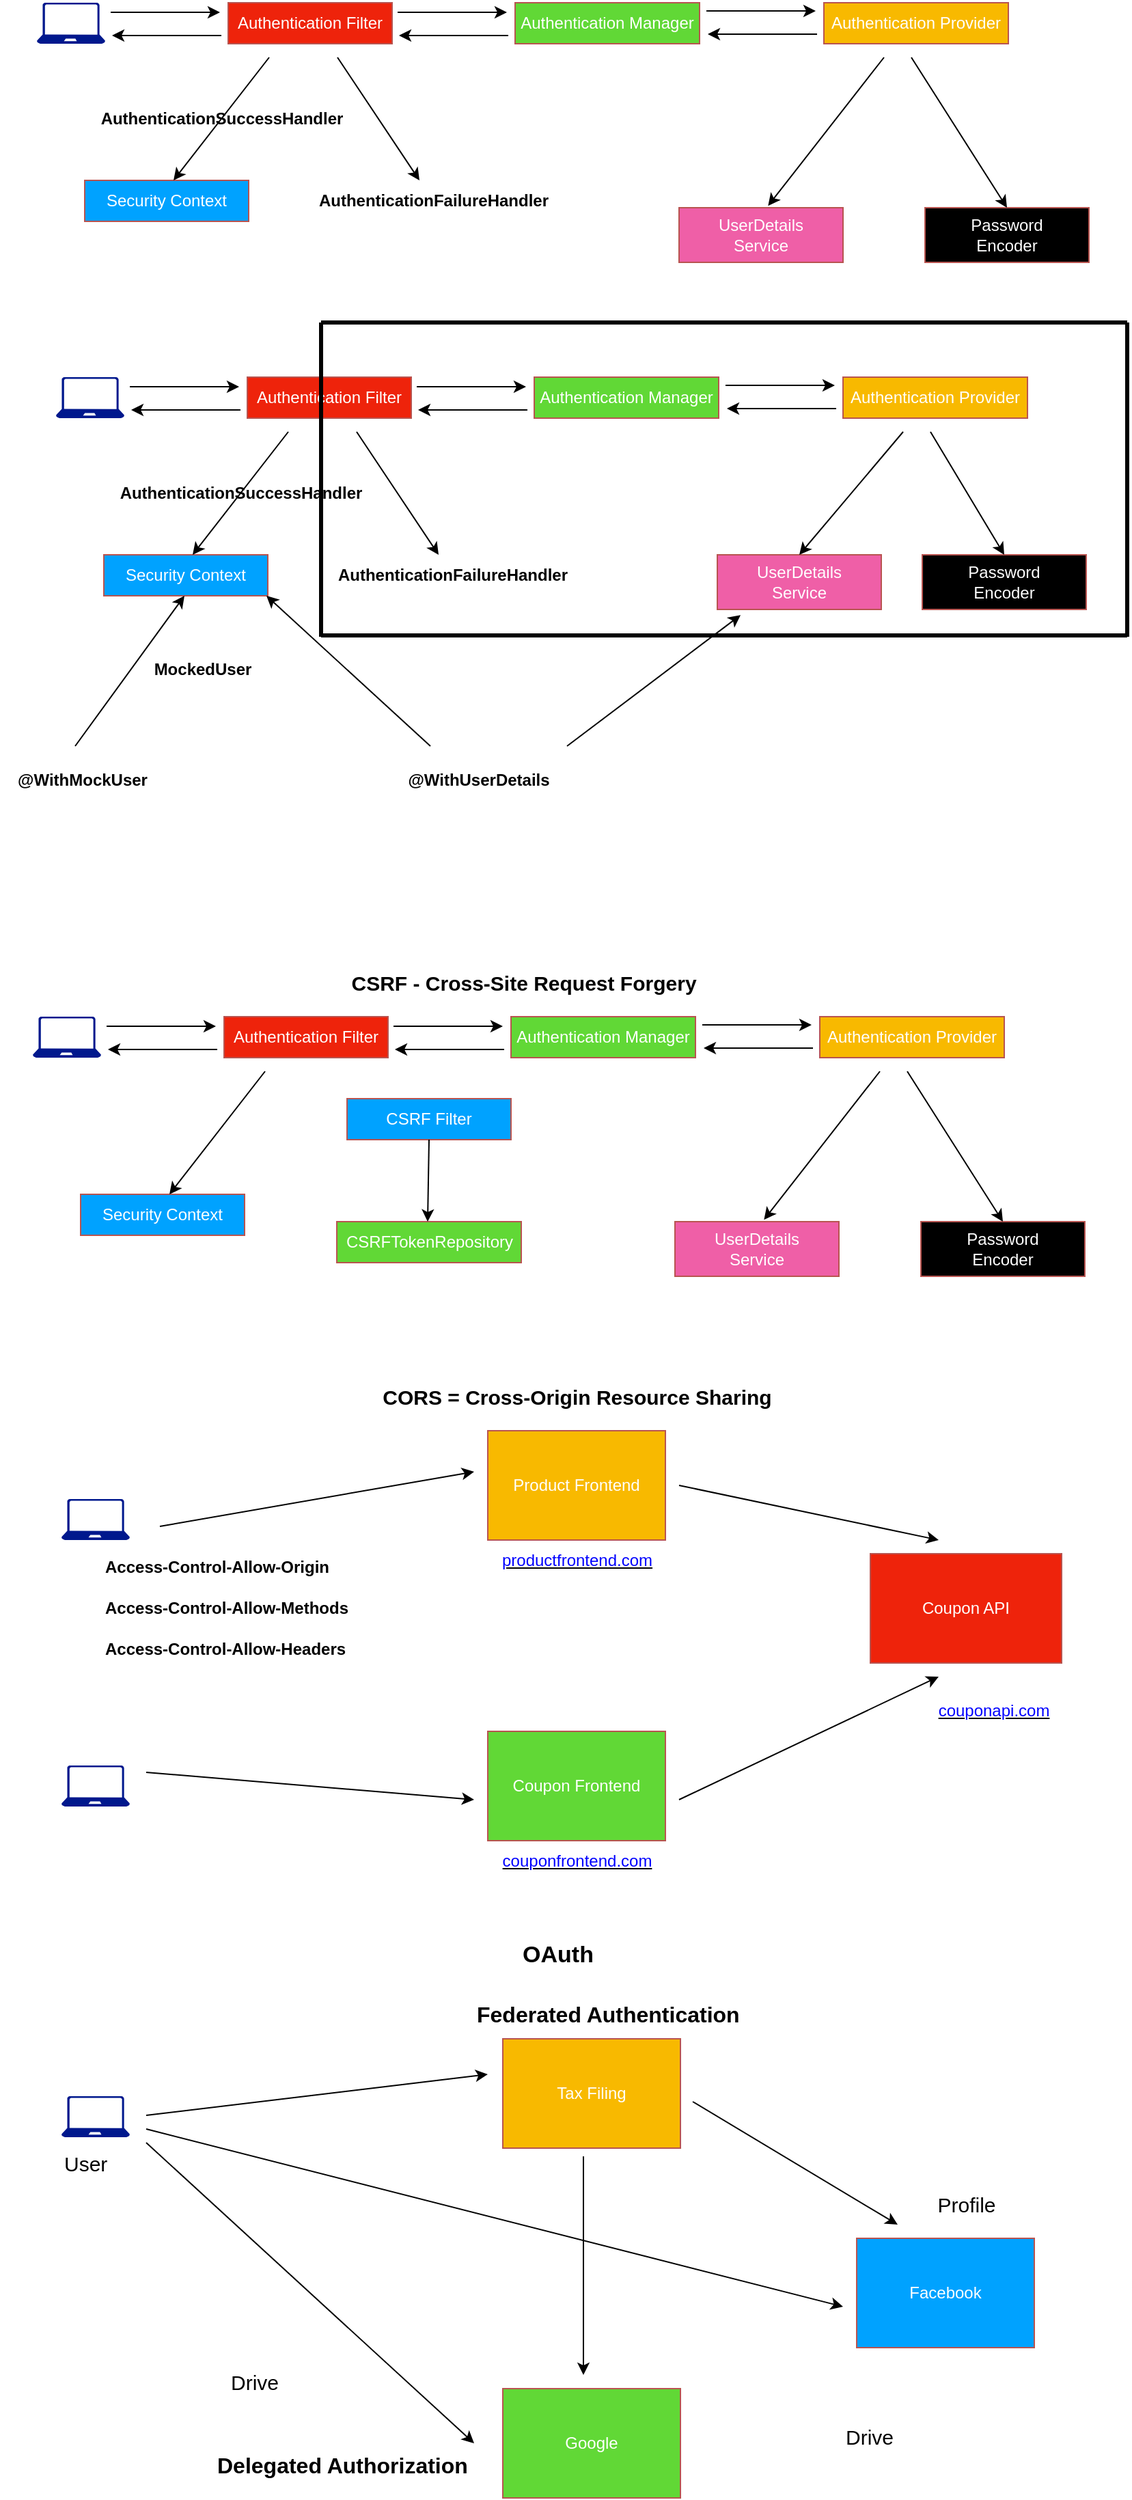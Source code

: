 <mxfile version="26.0.6">
  <diagram name="Page-1" id="qGHYASbo4h0j2s2UQ7R0">
    <mxGraphModel dx="1434" dy="754" grid="1" gridSize="10" guides="1" tooltips="1" connect="1" arrows="1" fold="1" page="1" pageScale="1" pageWidth="850" pageHeight="1100" math="0" shadow="0">
      <root>
        <mxCell id="0" />
        <mxCell id="1" parent="0" />
        <mxCell id="poNLRYJRRaV39XPfBlz4-1" value="" style="group" parent="1" vertex="1" connectable="0">
          <mxGeometry x="40" y="53" width="770" height="190" as="geometry" />
        </mxCell>
        <mxCell id="aeV8_uj1eHOTyjAemC0K-2" value="" style="sketch=0;aspect=fixed;pointerEvents=1;shadow=0;dashed=0;html=1;strokeColor=none;labelPosition=center;verticalLabelPosition=bottom;verticalAlign=top;align=center;fillColor=#00188D;shape=mxgraph.azure.laptop" parent="poNLRYJRRaV39XPfBlz4-1" vertex="1">
          <mxGeometry width="50" height="30" as="geometry" />
        </mxCell>
        <mxCell id="aeV8_uj1eHOTyjAemC0K-3" value="Authentication Filter" style="rounded=0;whiteSpace=wrap;html=1;fillColor=#EE230B;strokeColor=#b85450;fontColor=#FFFFFF;" parent="poNLRYJRRaV39XPfBlz4-1" vertex="1">
          <mxGeometry x="140" width="120" height="30" as="geometry" />
        </mxCell>
        <mxCell id="aeV8_uj1eHOTyjAemC0K-4" value="Authentication Manager" style="rounded=0;whiteSpace=wrap;html=1;fillColor=#61D836;strokeColor=#b85450;fontColor=#FFFFFF;" parent="poNLRYJRRaV39XPfBlz4-1" vertex="1">
          <mxGeometry x="350" width="135" height="30" as="geometry" />
        </mxCell>
        <mxCell id="aeV8_uj1eHOTyjAemC0K-5" value="Authentication Provider" style="rounded=0;whiteSpace=wrap;html=1;fillColor=#F8B900;strokeColor=#b85450;fontColor=#FFFFFF;" parent="poNLRYJRRaV39XPfBlz4-1" vertex="1">
          <mxGeometry x="576" width="135" height="30" as="geometry" />
        </mxCell>
        <mxCell id="aeV8_uj1eHOTyjAemC0K-7" value="Security Context" style="rounded=0;whiteSpace=wrap;html=1;fillColor=#00A2FF;strokeColor=#b85450;fontColor=#FFFFFF;" parent="poNLRYJRRaV39XPfBlz4-1" vertex="1">
          <mxGeometry x="35" y="130" width="120" height="30" as="geometry" />
        </mxCell>
        <mxCell id="aeV8_uj1eHOTyjAemC0K-8" value="&lt;b&gt;AuthenticationFailureHandler&lt;/b&gt;" style="text;html=1;align=center;verticalAlign=middle;resizable=0;points=[];autosize=1;strokeColor=none;fillColor=none;" parent="poNLRYJRRaV39XPfBlz4-1" vertex="1">
          <mxGeometry x="195" y="130" width="190" height="30" as="geometry" />
        </mxCell>
        <mxCell id="aeV8_uj1eHOTyjAemC0K-9" value="UserDetails&lt;div&gt;Service&lt;/div&gt;" style="rounded=0;whiteSpace=wrap;html=1;fillColor=#EF5FA7;strokeColor=#b85450;fontColor=#FFFFFF;" parent="poNLRYJRRaV39XPfBlz4-1" vertex="1">
          <mxGeometry x="470" y="150" width="120" height="40" as="geometry" />
        </mxCell>
        <mxCell id="aeV8_uj1eHOTyjAemC0K-10" value="Password&lt;div&gt;Encoder&lt;/div&gt;" style="rounded=0;whiteSpace=wrap;html=1;fillColor=#000000;strokeColor=#b85450;fontColor=#FFFFFF;" parent="poNLRYJRRaV39XPfBlz4-1" vertex="1">
          <mxGeometry x="650" y="150" width="120" height="40" as="geometry" />
        </mxCell>
        <mxCell id="aeV8_uj1eHOTyjAemC0K-11" value="" style="endArrow=classic;html=1;rounded=0;" parent="poNLRYJRRaV39XPfBlz4-1" edge="1">
          <mxGeometry width="50" height="50" relative="1" as="geometry">
            <mxPoint x="170" y="40" as="sourcePoint" />
            <mxPoint x="100" y="130" as="targetPoint" />
          </mxGeometry>
        </mxCell>
        <mxCell id="aeV8_uj1eHOTyjAemC0K-12" value="" style="endArrow=classic;html=1;rounded=0;" parent="poNLRYJRRaV39XPfBlz4-1" edge="1">
          <mxGeometry width="50" height="50" relative="1" as="geometry">
            <mxPoint x="220" y="40" as="sourcePoint" />
            <mxPoint x="280" y="130" as="targetPoint" />
          </mxGeometry>
        </mxCell>
        <mxCell id="aeV8_uj1eHOTyjAemC0K-13" value="" style="endArrow=classic;html=1;rounded=0;entryX=0.543;entryY=-0.034;entryDx=0;entryDy=0;entryPerimeter=0;" parent="poNLRYJRRaV39XPfBlz4-1" target="aeV8_uj1eHOTyjAemC0K-9" edge="1">
          <mxGeometry width="50" height="50" relative="1" as="geometry">
            <mxPoint x="620" y="40" as="sourcePoint" />
            <mxPoint x="420" y="170" as="targetPoint" />
          </mxGeometry>
        </mxCell>
        <mxCell id="aeV8_uj1eHOTyjAemC0K-14" value="" style="endArrow=classic;html=1;rounded=0;entryX=0.5;entryY=0;entryDx=0;entryDy=0;" parent="poNLRYJRRaV39XPfBlz4-1" target="aeV8_uj1eHOTyjAemC0K-10" edge="1">
          <mxGeometry width="50" height="50" relative="1" as="geometry">
            <mxPoint x="640" y="40" as="sourcePoint" />
            <mxPoint x="420" y="170" as="targetPoint" />
          </mxGeometry>
        </mxCell>
        <mxCell id="aeV8_uj1eHOTyjAemC0K-15" value="" style="endArrow=classic;html=1;rounded=0;" parent="poNLRYJRRaV39XPfBlz4-1" edge="1">
          <mxGeometry width="50" height="50" relative="1" as="geometry">
            <mxPoint x="54" y="7" as="sourcePoint" />
            <mxPoint x="134" y="7" as="targetPoint" />
          </mxGeometry>
        </mxCell>
        <mxCell id="aeV8_uj1eHOTyjAemC0K-16" value="" style="endArrow=classic;html=1;rounded=0;" parent="poNLRYJRRaV39XPfBlz4-1" edge="1">
          <mxGeometry width="50" height="50" relative="1" as="geometry">
            <mxPoint x="135" y="24" as="sourcePoint" />
            <mxPoint x="55" y="24" as="targetPoint" />
          </mxGeometry>
        </mxCell>
        <mxCell id="aeV8_uj1eHOTyjAemC0K-17" value="" style="endArrow=classic;html=1;rounded=0;" parent="poNLRYJRRaV39XPfBlz4-1" edge="1">
          <mxGeometry width="50" height="50" relative="1" as="geometry">
            <mxPoint x="264" y="7" as="sourcePoint" />
            <mxPoint x="344" y="7" as="targetPoint" />
          </mxGeometry>
        </mxCell>
        <mxCell id="aeV8_uj1eHOTyjAemC0K-18" value="" style="endArrow=classic;html=1;rounded=0;" parent="poNLRYJRRaV39XPfBlz4-1" edge="1">
          <mxGeometry width="50" height="50" relative="1" as="geometry">
            <mxPoint x="345" y="24" as="sourcePoint" />
            <mxPoint x="265" y="24" as="targetPoint" />
          </mxGeometry>
        </mxCell>
        <mxCell id="aeV8_uj1eHOTyjAemC0K-19" value="" style="endArrow=classic;html=1;rounded=0;" parent="poNLRYJRRaV39XPfBlz4-1" edge="1">
          <mxGeometry width="50" height="50" relative="1" as="geometry">
            <mxPoint x="490" y="6" as="sourcePoint" />
            <mxPoint x="570" y="6" as="targetPoint" />
          </mxGeometry>
        </mxCell>
        <mxCell id="aeV8_uj1eHOTyjAemC0K-20" value="" style="endArrow=classic;html=1;rounded=0;" parent="poNLRYJRRaV39XPfBlz4-1" edge="1">
          <mxGeometry width="50" height="50" relative="1" as="geometry">
            <mxPoint x="571" y="23" as="sourcePoint" />
            <mxPoint x="491" y="23" as="targetPoint" />
          </mxGeometry>
        </mxCell>
        <mxCell id="aeV8_uj1eHOTyjAemC0K-21" value="&lt;b&gt;AuthenticationSuccessHandler&lt;/b&gt;" style="text;html=1;align=center;verticalAlign=middle;resizable=0;points=[];autosize=1;strokeColor=none;fillColor=none;" parent="poNLRYJRRaV39XPfBlz4-1" vertex="1">
          <mxGeometry x="35" y="70" width="200" height="30" as="geometry" />
        </mxCell>
        <mxCell id="KCbasqvIXfaa04AeeiHE-1" value="" style="group" parent="1" vertex="1" connectable="0">
          <mxGeometry x="37" y="795" width="770" height="190" as="geometry" />
        </mxCell>
        <mxCell id="KCbasqvIXfaa04AeeiHE-2" value="" style="sketch=0;aspect=fixed;pointerEvents=1;shadow=0;dashed=0;html=1;strokeColor=none;labelPosition=center;verticalLabelPosition=bottom;verticalAlign=top;align=center;fillColor=#00188D;shape=mxgraph.azure.laptop" parent="KCbasqvIXfaa04AeeiHE-1" vertex="1">
          <mxGeometry width="50" height="30" as="geometry" />
        </mxCell>
        <mxCell id="KCbasqvIXfaa04AeeiHE-3" value="Authentication Filter" style="rounded=0;whiteSpace=wrap;html=1;fillColor=#EE230B;strokeColor=#b85450;fontColor=#FFFFFF;" parent="KCbasqvIXfaa04AeeiHE-1" vertex="1">
          <mxGeometry x="140" width="120" height="30" as="geometry" />
        </mxCell>
        <mxCell id="KCbasqvIXfaa04AeeiHE-4" value="Authentication Manager" style="rounded=0;whiteSpace=wrap;html=1;fillColor=#61D836;strokeColor=#b85450;fontColor=#FFFFFF;" parent="KCbasqvIXfaa04AeeiHE-1" vertex="1">
          <mxGeometry x="350" width="135" height="30" as="geometry" />
        </mxCell>
        <mxCell id="KCbasqvIXfaa04AeeiHE-5" value="Authentication Provider" style="rounded=0;whiteSpace=wrap;html=1;fillColor=#F8B900;strokeColor=#b85450;fontColor=#FFFFFF;" parent="KCbasqvIXfaa04AeeiHE-1" vertex="1">
          <mxGeometry x="576" width="135" height="30" as="geometry" />
        </mxCell>
        <mxCell id="KCbasqvIXfaa04AeeiHE-6" value="Security Context" style="rounded=0;whiteSpace=wrap;html=1;fillColor=#00A2FF;strokeColor=#b85450;fontColor=#FFFFFF;" parent="KCbasqvIXfaa04AeeiHE-1" vertex="1">
          <mxGeometry x="35" y="130" width="120" height="30" as="geometry" />
        </mxCell>
        <mxCell id="KCbasqvIXfaa04AeeiHE-8" value="UserDetails&lt;div&gt;Service&lt;/div&gt;" style="rounded=0;whiteSpace=wrap;html=1;fillColor=#EF5FA7;strokeColor=#b85450;fontColor=#FFFFFF;" parent="KCbasqvIXfaa04AeeiHE-1" vertex="1">
          <mxGeometry x="470" y="150" width="120" height="40" as="geometry" />
        </mxCell>
        <mxCell id="KCbasqvIXfaa04AeeiHE-9" value="Password&lt;div&gt;Encoder&lt;/div&gt;" style="rounded=0;whiteSpace=wrap;html=1;fillColor=#000000;strokeColor=#b85450;fontColor=#FFFFFF;" parent="KCbasqvIXfaa04AeeiHE-1" vertex="1">
          <mxGeometry x="650" y="150" width="120" height="40" as="geometry" />
        </mxCell>
        <mxCell id="KCbasqvIXfaa04AeeiHE-10" value="" style="endArrow=classic;html=1;rounded=0;" parent="KCbasqvIXfaa04AeeiHE-1" edge="1">
          <mxGeometry width="50" height="50" relative="1" as="geometry">
            <mxPoint x="170" y="40" as="sourcePoint" />
            <mxPoint x="100" y="130" as="targetPoint" />
          </mxGeometry>
        </mxCell>
        <mxCell id="KCbasqvIXfaa04AeeiHE-12" value="" style="endArrow=classic;html=1;rounded=0;entryX=0.543;entryY=-0.034;entryDx=0;entryDy=0;entryPerimeter=0;" parent="KCbasqvIXfaa04AeeiHE-1" target="KCbasqvIXfaa04AeeiHE-8" edge="1">
          <mxGeometry width="50" height="50" relative="1" as="geometry">
            <mxPoint x="620" y="40" as="sourcePoint" />
            <mxPoint x="420" y="170" as="targetPoint" />
          </mxGeometry>
        </mxCell>
        <mxCell id="KCbasqvIXfaa04AeeiHE-13" value="" style="endArrow=classic;html=1;rounded=0;entryX=0.5;entryY=0;entryDx=0;entryDy=0;" parent="KCbasqvIXfaa04AeeiHE-1" target="KCbasqvIXfaa04AeeiHE-9" edge="1">
          <mxGeometry width="50" height="50" relative="1" as="geometry">
            <mxPoint x="640" y="40" as="sourcePoint" />
            <mxPoint x="420" y="170" as="targetPoint" />
          </mxGeometry>
        </mxCell>
        <mxCell id="KCbasqvIXfaa04AeeiHE-14" value="" style="endArrow=classic;html=1;rounded=0;" parent="KCbasqvIXfaa04AeeiHE-1" edge="1">
          <mxGeometry width="50" height="50" relative="1" as="geometry">
            <mxPoint x="54" y="7" as="sourcePoint" />
            <mxPoint x="134" y="7" as="targetPoint" />
          </mxGeometry>
        </mxCell>
        <mxCell id="KCbasqvIXfaa04AeeiHE-15" value="" style="endArrow=classic;html=1;rounded=0;" parent="KCbasqvIXfaa04AeeiHE-1" edge="1">
          <mxGeometry width="50" height="50" relative="1" as="geometry">
            <mxPoint x="135" y="24" as="sourcePoint" />
            <mxPoint x="55" y="24" as="targetPoint" />
          </mxGeometry>
        </mxCell>
        <mxCell id="KCbasqvIXfaa04AeeiHE-16" value="" style="endArrow=classic;html=1;rounded=0;" parent="KCbasqvIXfaa04AeeiHE-1" edge="1">
          <mxGeometry width="50" height="50" relative="1" as="geometry">
            <mxPoint x="264" y="7" as="sourcePoint" />
            <mxPoint x="344" y="7" as="targetPoint" />
          </mxGeometry>
        </mxCell>
        <mxCell id="KCbasqvIXfaa04AeeiHE-17" value="" style="endArrow=classic;html=1;rounded=0;" parent="KCbasqvIXfaa04AeeiHE-1" edge="1">
          <mxGeometry width="50" height="50" relative="1" as="geometry">
            <mxPoint x="345" y="24" as="sourcePoint" />
            <mxPoint x="265" y="24" as="targetPoint" />
          </mxGeometry>
        </mxCell>
        <mxCell id="KCbasqvIXfaa04AeeiHE-18" value="" style="endArrow=classic;html=1;rounded=0;" parent="KCbasqvIXfaa04AeeiHE-1" edge="1">
          <mxGeometry width="50" height="50" relative="1" as="geometry">
            <mxPoint x="490" y="6" as="sourcePoint" />
            <mxPoint x="570" y="6" as="targetPoint" />
          </mxGeometry>
        </mxCell>
        <mxCell id="KCbasqvIXfaa04AeeiHE-19" value="" style="endArrow=classic;html=1;rounded=0;" parent="KCbasqvIXfaa04AeeiHE-1" edge="1">
          <mxGeometry width="50" height="50" relative="1" as="geometry">
            <mxPoint x="571" y="23" as="sourcePoint" />
            <mxPoint x="491" y="23" as="targetPoint" />
          </mxGeometry>
        </mxCell>
        <mxCell id="KCbasqvIXfaa04AeeiHE-21" value="CSRF Filter" style="rounded=0;whiteSpace=wrap;html=1;fillColor=#00A2FF;strokeColor=#b85450;fontColor=#FFFFFF;" parent="KCbasqvIXfaa04AeeiHE-1" vertex="1">
          <mxGeometry x="230" y="60" width="120" height="30" as="geometry" />
        </mxCell>
        <mxCell id="KCbasqvIXfaa04AeeiHE-22" value="CSRFTokenRepository" style="rounded=0;whiteSpace=wrap;html=1;fillColor=#61D836;strokeColor=#b85450;fontColor=#FFFFFF;" parent="KCbasqvIXfaa04AeeiHE-1" vertex="1">
          <mxGeometry x="222.5" y="150" width="135" height="30" as="geometry" />
        </mxCell>
        <mxCell id="KCbasqvIXfaa04AeeiHE-23" value="" style="endArrow=classic;html=1;rounded=0;exitX=0.5;exitY=1;exitDx=0;exitDy=0;" parent="KCbasqvIXfaa04AeeiHE-1" source="KCbasqvIXfaa04AeeiHE-21" edge="1">
          <mxGeometry width="50" height="50" relative="1" as="geometry">
            <mxPoint x="289" y="110" as="sourcePoint" />
            <mxPoint x="289" y="150" as="targetPoint" />
          </mxGeometry>
        </mxCell>
        <mxCell id="KCbasqvIXfaa04AeeiHE-26" value="&lt;b&gt;&lt;font style=&quot;font-size: 15px;&quot;&gt;CORS = Cross-Origin Resource Sharing&lt;/font&gt;&lt;/b&gt;" style="text;html=1;align=center;verticalAlign=middle;resizable=0;points=[];autosize=1;strokeColor=none;fillColor=none;" parent="1" vertex="1">
          <mxGeometry x="280" y="1058" width="310" height="30" as="geometry" />
        </mxCell>
        <mxCell id="KCbasqvIXfaa04AeeiHE-32" value="&lt;u&gt;&lt;font color=&quot;#0000ff&quot;&gt;couponfrontend.com&lt;/font&gt;&lt;/u&gt;" style="text;html=1;align=center;verticalAlign=middle;resizable=0;points=[];autosize=1;strokeColor=none;fillColor=none;" parent="1" vertex="1">
          <mxGeometry x="370" y="1398" width="130" height="30" as="geometry" />
        </mxCell>
        <mxCell id="KCbasqvIXfaa04AeeiHE-42" value="&lt;font style=&quot;font-size: 15px;&quot;&gt;&lt;b&gt;CSRF - Cross-Site Request Forgery&lt;/b&gt;&lt;/font&gt;" style="text;html=1;align=center;verticalAlign=middle;resizable=0;points=[];autosize=1;strokeColor=none;fillColor=none;" parent="1" vertex="1">
          <mxGeometry x="256" y="755" width="280" height="30" as="geometry" />
        </mxCell>
        <mxCell id="L0lIHW6_7-lsRlVvseEU-1" value="&lt;b&gt;&lt;font style=&quot;font-size: 17px;&quot;&gt;OAuth&lt;/font&gt;&lt;/b&gt;" style="text;html=1;align=center;verticalAlign=middle;resizable=0;points=[];autosize=1;strokeColor=none;fillColor=none;" parent="1" vertex="1">
          <mxGeometry x="381" y="1467" width="80" height="30" as="geometry" />
        </mxCell>
        <mxCell id="L0lIHW6_7-lsRlVvseEU-15" value="&lt;font style=&quot;font-size: 16px;&quot;&gt;&lt;b&gt;Federated Authentication&lt;/b&gt;&lt;/font&gt;" style="text;whiteSpace=wrap;html=1;" parent="1" vertex="1">
          <mxGeometry x="360" y="1509" width="210" height="30" as="geometry" />
        </mxCell>
        <mxCell id="SO6boBuOTi9O-m2DSPjr-1" value="" style="group" parent="1" vertex="1" connectable="0">
          <mxGeometry x="13" y="287" width="825" height="350" as="geometry" />
        </mxCell>
        <mxCell id="aeV8_uj1eHOTyjAemC0K-42" value="" style="group" parent="SO6boBuOTi9O-m2DSPjr-1" vertex="1" connectable="0">
          <mxGeometry x="41" y="40" width="770" height="190" as="geometry" />
        </mxCell>
        <mxCell id="aeV8_uj1eHOTyjAemC0K-22" value="" style="sketch=0;aspect=fixed;pointerEvents=1;shadow=0;dashed=0;html=1;strokeColor=none;labelPosition=center;verticalLabelPosition=bottom;verticalAlign=top;align=center;fillColor=#00188D;shape=mxgraph.azure.laptop" parent="aeV8_uj1eHOTyjAemC0K-42" vertex="1">
          <mxGeometry width="50" height="30" as="geometry" />
        </mxCell>
        <mxCell id="aeV8_uj1eHOTyjAemC0K-23" value="Authentication Filter" style="rounded=0;whiteSpace=wrap;html=1;fillColor=#EE230B;strokeColor=#b85450;fontColor=#FFFFFF;" parent="aeV8_uj1eHOTyjAemC0K-42" vertex="1">
          <mxGeometry x="140" width="120" height="30" as="geometry" />
        </mxCell>
        <mxCell id="aeV8_uj1eHOTyjAemC0K-24" value="Authentication Manager" style="rounded=0;whiteSpace=wrap;html=1;fillColor=#61D836;strokeColor=#b85450;fontColor=#FFFFFF;" parent="aeV8_uj1eHOTyjAemC0K-42" vertex="1">
          <mxGeometry x="350" width="135" height="30" as="geometry" />
        </mxCell>
        <mxCell id="aeV8_uj1eHOTyjAemC0K-25" value="Authentication Provider" style="rounded=0;whiteSpace=wrap;html=1;fillColor=#F8B900;strokeColor=#b85450;fontColor=#FFFFFF;" parent="aeV8_uj1eHOTyjAemC0K-42" vertex="1">
          <mxGeometry x="576" width="135" height="30" as="geometry" />
        </mxCell>
        <mxCell id="aeV8_uj1eHOTyjAemC0K-26" value="Security Context" style="rounded=0;whiteSpace=wrap;html=1;fillColor=#00A2FF;strokeColor=#b85450;fontColor=#FFFFFF;" parent="aeV8_uj1eHOTyjAemC0K-42" vertex="1">
          <mxGeometry x="35" y="130" width="120" height="30" as="geometry" />
        </mxCell>
        <mxCell id="aeV8_uj1eHOTyjAemC0K-27" value="&lt;b&gt;AuthenticationFailureHandler&lt;/b&gt;" style="text;html=1;align=center;verticalAlign=middle;resizable=0;points=[];autosize=1;strokeColor=none;fillColor=none;" parent="aeV8_uj1eHOTyjAemC0K-42" vertex="1">
          <mxGeometry x="195" y="130" width="190" height="30" as="geometry" />
        </mxCell>
        <mxCell id="aeV8_uj1eHOTyjAemC0K-28" value="UserDetails&lt;div&gt;Service&lt;/div&gt;" style="rounded=0;whiteSpace=wrap;html=1;fillColor=#EF5FA7;strokeColor=#b85450;fontColor=#FFFFFF;" parent="aeV8_uj1eHOTyjAemC0K-42" vertex="1">
          <mxGeometry x="484" y="130" width="120" height="40" as="geometry" />
        </mxCell>
        <mxCell id="aeV8_uj1eHOTyjAemC0K-29" value="Password&lt;div&gt;Encoder&lt;/div&gt;" style="rounded=0;whiteSpace=wrap;html=1;fillColor=#000000;strokeColor=#b85450;fontColor=#FFFFFF;" parent="aeV8_uj1eHOTyjAemC0K-42" vertex="1">
          <mxGeometry x="634" y="130" width="120" height="40" as="geometry" />
        </mxCell>
        <mxCell id="aeV8_uj1eHOTyjAemC0K-30" value="" style="endArrow=classic;html=1;rounded=0;" parent="aeV8_uj1eHOTyjAemC0K-42" edge="1">
          <mxGeometry width="50" height="50" relative="1" as="geometry">
            <mxPoint x="170" y="40" as="sourcePoint" />
            <mxPoint x="100" y="130" as="targetPoint" />
          </mxGeometry>
        </mxCell>
        <mxCell id="aeV8_uj1eHOTyjAemC0K-31" value="" style="endArrow=classic;html=1;rounded=0;" parent="aeV8_uj1eHOTyjAemC0K-42" edge="1">
          <mxGeometry width="50" height="50" relative="1" as="geometry">
            <mxPoint x="220" y="40" as="sourcePoint" />
            <mxPoint x="280" y="130" as="targetPoint" />
          </mxGeometry>
        </mxCell>
        <mxCell id="aeV8_uj1eHOTyjAemC0K-32" value="" style="endArrow=classic;html=1;rounded=0;" parent="aeV8_uj1eHOTyjAemC0K-42" edge="1">
          <mxGeometry width="50" height="50" relative="1" as="geometry">
            <mxPoint x="620" y="40" as="sourcePoint" />
            <mxPoint x="544" y="130" as="targetPoint" />
          </mxGeometry>
        </mxCell>
        <mxCell id="aeV8_uj1eHOTyjAemC0K-33" value="" style="endArrow=classic;html=1;rounded=0;" parent="aeV8_uj1eHOTyjAemC0K-42" edge="1">
          <mxGeometry width="50" height="50" relative="1" as="geometry">
            <mxPoint x="640" y="40" as="sourcePoint" />
            <mxPoint x="694" y="130" as="targetPoint" />
          </mxGeometry>
        </mxCell>
        <mxCell id="aeV8_uj1eHOTyjAemC0K-34" value="" style="endArrow=classic;html=1;rounded=0;" parent="aeV8_uj1eHOTyjAemC0K-42" edge="1">
          <mxGeometry width="50" height="50" relative="1" as="geometry">
            <mxPoint x="54" y="7" as="sourcePoint" />
            <mxPoint x="134" y="7" as="targetPoint" />
          </mxGeometry>
        </mxCell>
        <mxCell id="aeV8_uj1eHOTyjAemC0K-35" value="" style="endArrow=classic;html=1;rounded=0;" parent="aeV8_uj1eHOTyjAemC0K-42" edge="1">
          <mxGeometry width="50" height="50" relative="1" as="geometry">
            <mxPoint x="135" y="24" as="sourcePoint" />
            <mxPoint x="55" y="24" as="targetPoint" />
          </mxGeometry>
        </mxCell>
        <mxCell id="aeV8_uj1eHOTyjAemC0K-36" value="" style="endArrow=classic;html=1;rounded=0;" parent="aeV8_uj1eHOTyjAemC0K-42" edge="1">
          <mxGeometry width="50" height="50" relative="1" as="geometry">
            <mxPoint x="264" y="7" as="sourcePoint" />
            <mxPoint x="344" y="7" as="targetPoint" />
          </mxGeometry>
        </mxCell>
        <mxCell id="aeV8_uj1eHOTyjAemC0K-37" value="" style="endArrow=classic;html=1;rounded=0;" parent="aeV8_uj1eHOTyjAemC0K-42" edge="1">
          <mxGeometry width="50" height="50" relative="1" as="geometry">
            <mxPoint x="345" y="24" as="sourcePoint" />
            <mxPoint x="265" y="24" as="targetPoint" />
          </mxGeometry>
        </mxCell>
        <mxCell id="aeV8_uj1eHOTyjAemC0K-38" value="" style="endArrow=classic;html=1;rounded=0;" parent="aeV8_uj1eHOTyjAemC0K-42" edge="1">
          <mxGeometry width="50" height="50" relative="1" as="geometry">
            <mxPoint x="490" y="6" as="sourcePoint" />
            <mxPoint x="570" y="6" as="targetPoint" />
          </mxGeometry>
        </mxCell>
        <mxCell id="aeV8_uj1eHOTyjAemC0K-39" value="" style="endArrow=classic;html=1;rounded=0;" parent="aeV8_uj1eHOTyjAemC0K-42" edge="1">
          <mxGeometry width="50" height="50" relative="1" as="geometry">
            <mxPoint x="571" y="23" as="sourcePoint" />
            <mxPoint x="491" y="23" as="targetPoint" />
          </mxGeometry>
        </mxCell>
        <mxCell id="aeV8_uj1eHOTyjAemC0K-40" value="&lt;b&gt;AuthenticationSuccessHandler&lt;/b&gt;" style="text;html=1;align=center;verticalAlign=middle;resizable=0;points=[];autosize=1;strokeColor=none;fillColor=none;" parent="aeV8_uj1eHOTyjAemC0K-42" vertex="1">
          <mxGeometry x="35" y="70" width="200" height="30" as="geometry" />
        </mxCell>
        <mxCell id="aeV8_uj1eHOTyjAemC0K-47" value="" style="endArrow=none;html=1;rounded=0;strokeWidth=3;" parent="aeV8_uj1eHOTyjAemC0K-42" edge="1">
          <mxGeometry width="50" height="50" relative="1" as="geometry">
            <mxPoint x="194" y="189" as="sourcePoint" />
            <mxPoint x="784" y="189" as="targetPoint" />
          </mxGeometry>
        </mxCell>
        <mxCell id="aeV8_uj1eHOTyjAemC0K-44" value="" style="endArrow=none;html=1;rounded=0;strokeWidth=3;" parent="SO6boBuOTi9O-m2DSPjr-1" edge="1">
          <mxGeometry width="50" height="50" relative="1" as="geometry">
            <mxPoint x="235" y="230" as="sourcePoint" />
            <mxPoint x="235" as="targetPoint" />
          </mxGeometry>
        </mxCell>
        <mxCell id="aeV8_uj1eHOTyjAemC0K-45" value="" style="endArrow=none;html=1;rounded=0;strokeWidth=3;" parent="SO6boBuOTi9O-m2DSPjr-1" edge="1">
          <mxGeometry width="50" height="50" relative="1" as="geometry">
            <mxPoint x="235" as="sourcePoint" />
            <mxPoint x="825" as="targetPoint" />
          </mxGeometry>
        </mxCell>
        <mxCell id="aeV8_uj1eHOTyjAemC0K-46" value="" style="endArrow=none;html=1;rounded=0;strokeWidth=3;" parent="SO6boBuOTi9O-m2DSPjr-1" edge="1">
          <mxGeometry width="50" height="50" relative="1" as="geometry">
            <mxPoint x="825" y="230" as="sourcePoint" />
            <mxPoint x="825" as="targetPoint" />
          </mxGeometry>
        </mxCell>
        <mxCell id="aeV8_uj1eHOTyjAemC0K-48" value="&lt;b&gt;@WithMockUser&lt;/b&gt;" style="text;html=1;align=center;verticalAlign=middle;resizable=0;points=[];autosize=1;strokeColor=none;fillColor=none;" parent="SO6boBuOTi9O-m2DSPjr-1" vertex="1">
          <mxGeometry y="320" width="120" height="30" as="geometry" />
        </mxCell>
        <mxCell id="aeV8_uj1eHOTyjAemC0K-49" value="&lt;b&gt;@WithUserDetails&lt;/b&gt;" style="text;html=1;align=center;verticalAlign=middle;resizable=0;points=[];autosize=1;strokeColor=none;fillColor=none;" parent="SO6boBuOTi9O-m2DSPjr-1" vertex="1">
          <mxGeometry x="285" y="320" width="130" height="30" as="geometry" />
        </mxCell>
        <mxCell id="aeV8_uj1eHOTyjAemC0K-50" value="" style="endArrow=classic;html=1;rounded=0;" parent="SO6boBuOTi9O-m2DSPjr-1" edge="1">
          <mxGeometry width="50" height="50" relative="1" as="geometry">
            <mxPoint x="55" y="310" as="sourcePoint" />
            <mxPoint x="135" y="200" as="targetPoint" />
          </mxGeometry>
        </mxCell>
        <mxCell id="aeV8_uj1eHOTyjAemC0K-51" value="&lt;b&gt;MockedUser&lt;/b&gt;" style="text;html=1;align=center;verticalAlign=middle;resizable=0;points=[];autosize=1;strokeColor=none;fillColor=none;" parent="SO6boBuOTi9O-m2DSPjr-1" vertex="1">
          <mxGeometry x="103" y="239" width="90" height="30" as="geometry" />
        </mxCell>
        <mxCell id="aeV8_uj1eHOTyjAemC0K-53" value="" style="endArrow=classic;html=1;rounded=0;entryX=0.142;entryY=1.103;entryDx=0;entryDy=0;entryPerimeter=0;" parent="SO6boBuOTi9O-m2DSPjr-1" target="aeV8_uj1eHOTyjAemC0K-28" edge="1">
          <mxGeometry width="50" height="50" relative="1" as="geometry">
            <mxPoint x="415" y="310" as="sourcePoint" />
            <mxPoint x="485" y="270" as="targetPoint" />
          </mxGeometry>
        </mxCell>
        <mxCell id="aeV8_uj1eHOTyjAemC0K-54" value="" style="endArrow=classic;html=1;rounded=0;" parent="SO6boBuOTi9O-m2DSPjr-1" edge="1">
          <mxGeometry width="50" height="50" relative="1" as="geometry">
            <mxPoint x="315" y="310" as="sourcePoint" />
            <mxPoint x="195" y="200" as="targetPoint" />
          </mxGeometry>
        </mxCell>
        <mxCell id="SO6boBuOTi9O-m2DSPjr-2" value="" style="group" parent="1" vertex="1" connectable="0">
          <mxGeometry x="58" y="1098" width="732" height="300" as="geometry" />
        </mxCell>
        <mxCell id="KCbasqvIXfaa04AeeiHE-24" value="" style="sketch=0;aspect=fixed;pointerEvents=1;shadow=0;dashed=0;html=1;strokeColor=none;labelPosition=center;verticalLabelPosition=bottom;verticalAlign=top;align=center;fillColor=#00188D;shape=mxgraph.azure.laptop" parent="SO6boBuOTi9O-m2DSPjr-2" vertex="1">
          <mxGeometry y="50" width="50" height="30" as="geometry" />
        </mxCell>
        <mxCell id="KCbasqvIXfaa04AeeiHE-25" value="" style="sketch=0;aspect=fixed;pointerEvents=1;shadow=0;dashed=0;html=1;strokeColor=none;labelPosition=center;verticalLabelPosition=bottom;verticalAlign=top;align=center;fillColor=#00188D;shape=mxgraph.azure.laptop" parent="SO6boBuOTi9O-m2DSPjr-2" vertex="1">
          <mxGeometry y="245" width="50" height="30" as="geometry" />
        </mxCell>
        <mxCell id="KCbasqvIXfaa04AeeiHE-27" value="Product Frontend" style="rounded=0;whiteSpace=wrap;html=1;fillColor=#F8B900;strokeColor=#b85450;fontColor=#FFFFFF;" parent="SO6boBuOTi9O-m2DSPjr-2" vertex="1">
          <mxGeometry x="312" width="130" height="80" as="geometry" />
        </mxCell>
        <mxCell id="KCbasqvIXfaa04AeeiHE-28" value="Coupon API" style="rounded=0;whiteSpace=wrap;html=1;fillColor=#EE230B;strokeColor=#b85450;fontColor=#FFFFFF;" parent="SO6boBuOTi9O-m2DSPjr-2" vertex="1">
          <mxGeometry x="592" y="90" width="140" height="80" as="geometry" />
        </mxCell>
        <mxCell id="KCbasqvIXfaa04AeeiHE-29" value="Coupon Frontend" style="rounded=0;whiteSpace=wrap;html=1;fillColor=#61D836;strokeColor=#b85450;fontColor=#FFFFFF;" parent="SO6boBuOTi9O-m2DSPjr-2" vertex="1">
          <mxGeometry x="312" y="220" width="130" height="80" as="geometry" />
        </mxCell>
        <mxCell id="KCbasqvIXfaa04AeeiHE-30" value="&lt;u&gt;&lt;font color=&quot;#0000ff&quot;&gt;couponapi.com&lt;/font&gt;&lt;/u&gt;" style="text;html=1;align=center;verticalAlign=middle;resizable=0;points=[];autosize=1;strokeColor=none;fillColor=none;" parent="SO6boBuOTi9O-m2DSPjr-2" vertex="1">
          <mxGeometry x="632" y="190" width="100" height="30" as="geometry" />
        </mxCell>
        <mxCell id="KCbasqvIXfaa04AeeiHE-31" value="&lt;u&gt;&lt;font color=&quot;#0000ff&quot;&gt;productfrontend.com&lt;/font&gt;&lt;/u&gt;" style="text;html=1;align=center;verticalAlign=middle;resizable=0;points=[];autosize=1;strokeColor=none;fillColor=none;" parent="SO6boBuOTi9O-m2DSPjr-2" vertex="1">
          <mxGeometry x="312" y="80" width="130" height="30" as="geometry" />
        </mxCell>
        <mxCell id="KCbasqvIXfaa04AeeiHE-33" value="" style="endArrow=classic;html=1;rounded=0;" parent="SO6boBuOTi9O-m2DSPjr-2" edge="1">
          <mxGeometry width="50" height="50" relative="1" as="geometry">
            <mxPoint x="452" y="40" as="sourcePoint" />
            <mxPoint x="642" y="80" as="targetPoint" />
          </mxGeometry>
        </mxCell>
        <mxCell id="KCbasqvIXfaa04AeeiHE-34" value="" style="endArrow=classic;html=1;rounded=0;" parent="SO6boBuOTi9O-m2DSPjr-2" edge="1">
          <mxGeometry width="50" height="50" relative="1" as="geometry">
            <mxPoint x="452" y="270" as="sourcePoint" />
            <mxPoint x="642" y="180" as="targetPoint" />
          </mxGeometry>
        </mxCell>
        <mxCell id="KCbasqvIXfaa04AeeiHE-35" value="" style="endArrow=classic;html=1;rounded=0;" parent="SO6boBuOTi9O-m2DSPjr-2" edge="1">
          <mxGeometry width="50" height="50" relative="1" as="geometry">
            <mxPoint x="72" y="70" as="sourcePoint" />
            <mxPoint x="302" y="30" as="targetPoint" />
          </mxGeometry>
        </mxCell>
        <mxCell id="KCbasqvIXfaa04AeeiHE-36" value="" style="endArrow=classic;html=1;rounded=0;" parent="SO6boBuOTi9O-m2DSPjr-2" edge="1">
          <mxGeometry width="50" height="50" relative="1" as="geometry">
            <mxPoint x="62" y="250" as="sourcePoint" />
            <mxPoint x="302" y="270" as="targetPoint" />
          </mxGeometry>
        </mxCell>
        <mxCell id="KCbasqvIXfaa04AeeiHE-37" value="&lt;b&gt;Access-Control-Allow-Origin&lt;/b&gt;" style="text;html=1;align=left;verticalAlign=middle;resizable=0;points=[];autosize=1;strokeColor=none;fillColor=none;" parent="SO6boBuOTi9O-m2DSPjr-2" vertex="1">
          <mxGeometry x="30" y="85" width="190" height="30" as="geometry" />
        </mxCell>
        <mxCell id="KCbasqvIXfaa04AeeiHE-38" value="&lt;b&gt;Access-Control-Allow-Methods&lt;/b&gt;" style="text;html=1;align=left;verticalAlign=middle;resizable=0;points=[];autosize=1;strokeColor=none;fillColor=none;" parent="SO6boBuOTi9O-m2DSPjr-2" vertex="1">
          <mxGeometry x="30" y="115" width="200" height="30" as="geometry" />
        </mxCell>
        <mxCell id="KCbasqvIXfaa04AeeiHE-39" value="&lt;b&gt;Access-Control-Allow-Headers&lt;/b&gt;" style="text;html=1;align=left;verticalAlign=middle;resizable=0;points=[];autosize=1;strokeColor=none;fillColor=none;" parent="SO6boBuOTi9O-m2DSPjr-2" vertex="1">
          <mxGeometry x="30" y="145" width="200" height="30" as="geometry" />
        </mxCell>
        <mxCell id="SO6boBuOTi9O-m2DSPjr-3" value="" style="group" parent="1" vertex="1" connectable="0">
          <mxGeometry x="58" y="1543" width="712" height="336" as="geometry" />
        </mxCell>
        <mxCell id="L0lIHW6_7-lsRlVvseEU-2" value="" style="sketch=0;aspect=fixed;pointerEvents=1;shadow=0;dashed=0;html=1;strokeColor=none;labelPosition=center;verticalLabelPosition=bottom;verticalAlign=top;align=center;fillColor=#00188D;shape=mxgraph.azure.laptop" parent="SO6boBuOTi9O-m2DSPjr-3" vertex="1">
          <mxGeometry y="42" width="50" height="30" as="geometry" />
        </mxCell>
        <mxCell id="L0lIHW6_7-lsRlVvseEU-3" value="Tax Filing" style="rounded=0;whiteSpace=wrap;html=1;fillColor=#F8B900;strokeColor=#b85450;fontColor=#FFFFFF;" parent="SO6boBuOTi9O-m2DSPjr-3" vertex="1">
          <mxGeometry x="323" width="130" height="80" as="geometry" />
        </mxCell>
        <mxCell id="L0lIHW6_7-lsRlVvseEU-4" value="Facebook" style="rounded=0;whiteSpace=wrap;html=1;fillColor=#00A2FF;strokeColor=#b85450;fontColor=#FFFFFF;" parent="SO6boBuOTi9O-m2DSPjr-3" vertex="1">
          <mxGeometry x="582" y="146" width="130" height="80" as="geometry" />
        </mxCell>
        <mxCell id="L0lIHW6_7-lsRlVvseEU-5" value="Google" style="rounded=0;whiteSpace=wrap;html=1;fillColor=#61D836;strokeColor=#b85450;fontColor=#FFFFFF;" parent="SO6boBuOTi9O-m2DSPjr-3" vertex="1">
          <mxGeometry x="323" y="256" width="130" height="80" as="geometry" />
        </mxCell>
        <mxCell id="L0lIHW6_7-lsRlVvseEU-6" value="&lt;font style=&quot;font-size: 15px;&quot;&gt;Profile&lt;/font&gt;" style="text;html=1;align=center;verticalAlign=middle;resizable=0;points=[];autosize=1;strokeColor=none;fillColor=none;" parent="SO6boBuOTi9O-m2DSPjr-3" vertex="1">
          <mxGeometry x="627" y="106" width="70" height="30" as="geometry" />
        </mxCell>
        <mxCell id="L0lIHW6_7-lsRlVvseEU-7" value="&lt;font style=&quot;font-size: 15px;&quot;&gt;User&lt;/font&gt;" style="text;whiteSpace=wrap;html=1;" parent="SO6boBuOTi9O-m2DSPjr-3" vertex="1">
          <mxGeometry y="76" width="70" height="40" as="geometry" />
        </mxCell>
        <mxCell id="L0lIHW6_7-lsRlVvseEU-8" value="" style="endArrow=classic;html=1;rounded=0;" parent="SO6boBuOTi9O-m2DSPjr-3" edge="1">
          <mxGeometry width="50" height="50" relative="1" as="geometry">
            <mxPoint x="62" y="76" as="sourcePoint" />
            <mxPoint x="302" y="296" as="targetPoint" />
          </mxGeometry>
        </mxCell>
        <mxCell id="L0lIHW6_7-lsRlVvseEU-9" value="&lt;font style=&quot;font-size: 15px;&quot;&gt;Drive&lt;/font&gt;" style="text;whiteSpace=wrap;html=1;" parent="SO6boBuOTi9O-m2DSPjr-3" vertex="1">
          <mxGeometry x="122" y="236" width="70" height="40" as="geometry" />
        </mxCell>
        <mxCell id="L0lIHW6_7-lsRlVvseEU-10" value="&lt;font style=&quot;font-size: 15px;&quot;&gt;Drive&lt;/font&gt;" style="text;whiteSpace=wrap;html=1;" parent="SO6boBuOTi9O-m2DSPjr-3" vertex="1">
          <mxGeometry x="572" y="276" width="70" height="40" as="geometry" />
        </mxCell>
        <mxCell id="L0lIHW6_7-lsRlVvseEU-11" value="" style="endArrow=classic;html=1;rounded=0;" parent="SO6boBuOTi9O-m2DSPjr-3" edge="1">
          <mxGeometry width="50" height="50" relative="1" as="geometry">
            <mxPoint x="382" y="86" as="sourcePoint" />
            <mxPoint x="382" y="246" as="targetPoint" />
          </mxGeometry>
        </mxCell>
        <mxCell id="L0lIHW6_7-lsRlVvseEU-12" value="" style="endArrow=classic;html=1;rounded=0;" parent="SO6boBuOTi9O-m2DSPjr-3" edge="1">
          <mxGeometry width="50" height="50" relative="1" as="geometry">
            <mxPoint x="62" y="66" as="sourcePoint" />
            <mxPoint x="572" y="196" as="targetPoint" />
          </mxGeometry>
        </mxCell>
        <mxCell id="L0lIHW6_7-lsRlVvseEU-13" value="" style="endArrow=classic;html=1;rounded=0;" parent="SO6boBuOTi9O-m2DSPjr-3" edge="1">
          <mxGeometry width="50" height="50" relative="1" as="geometry">
            <mxPoint x="462" y="46" as="sourcePoint" />
            <mxPoint x="612" y="136" as="targetPoint" />
          </mxGeometry>
        </mxCell>
        <mxCell id="L0lIHW6_7-lsRlVvseEU-14" value="" style="endArrow=classic;html=1;rounded=0;" parent="SO6boBuOTi9O-m2DSPjr-3" edge="1">
          <mxGeometry width="50" height="50" relative="1" as="geometry">
            <mxPoint x="62" y="56" as="sourcePoint" />
            <mxPoint x="312" y="26" as="targetPoint" />
          </mxGeometry>
        </mxCell>
        <mxCell id="L0lIHW6_7-lsRlVvseEU-16" value="&lt;font style=&quot;font-size: 16px;&quot;&gt;&lt;b&gt;Delegated Authorization&lt;/b&gt;&lt;/font&gt;" style="text;whiteSpace=wrap;html=1;" parent="SO6boBuOTi9O-m2DSPjr-3" vertex="1">
          <mxGeometry x="112" y="296" width="190" height="30" as="geometry" />
        </mxCell>
      </root>
    </mxGraphModel>
  </diagram>
</mxfile>
